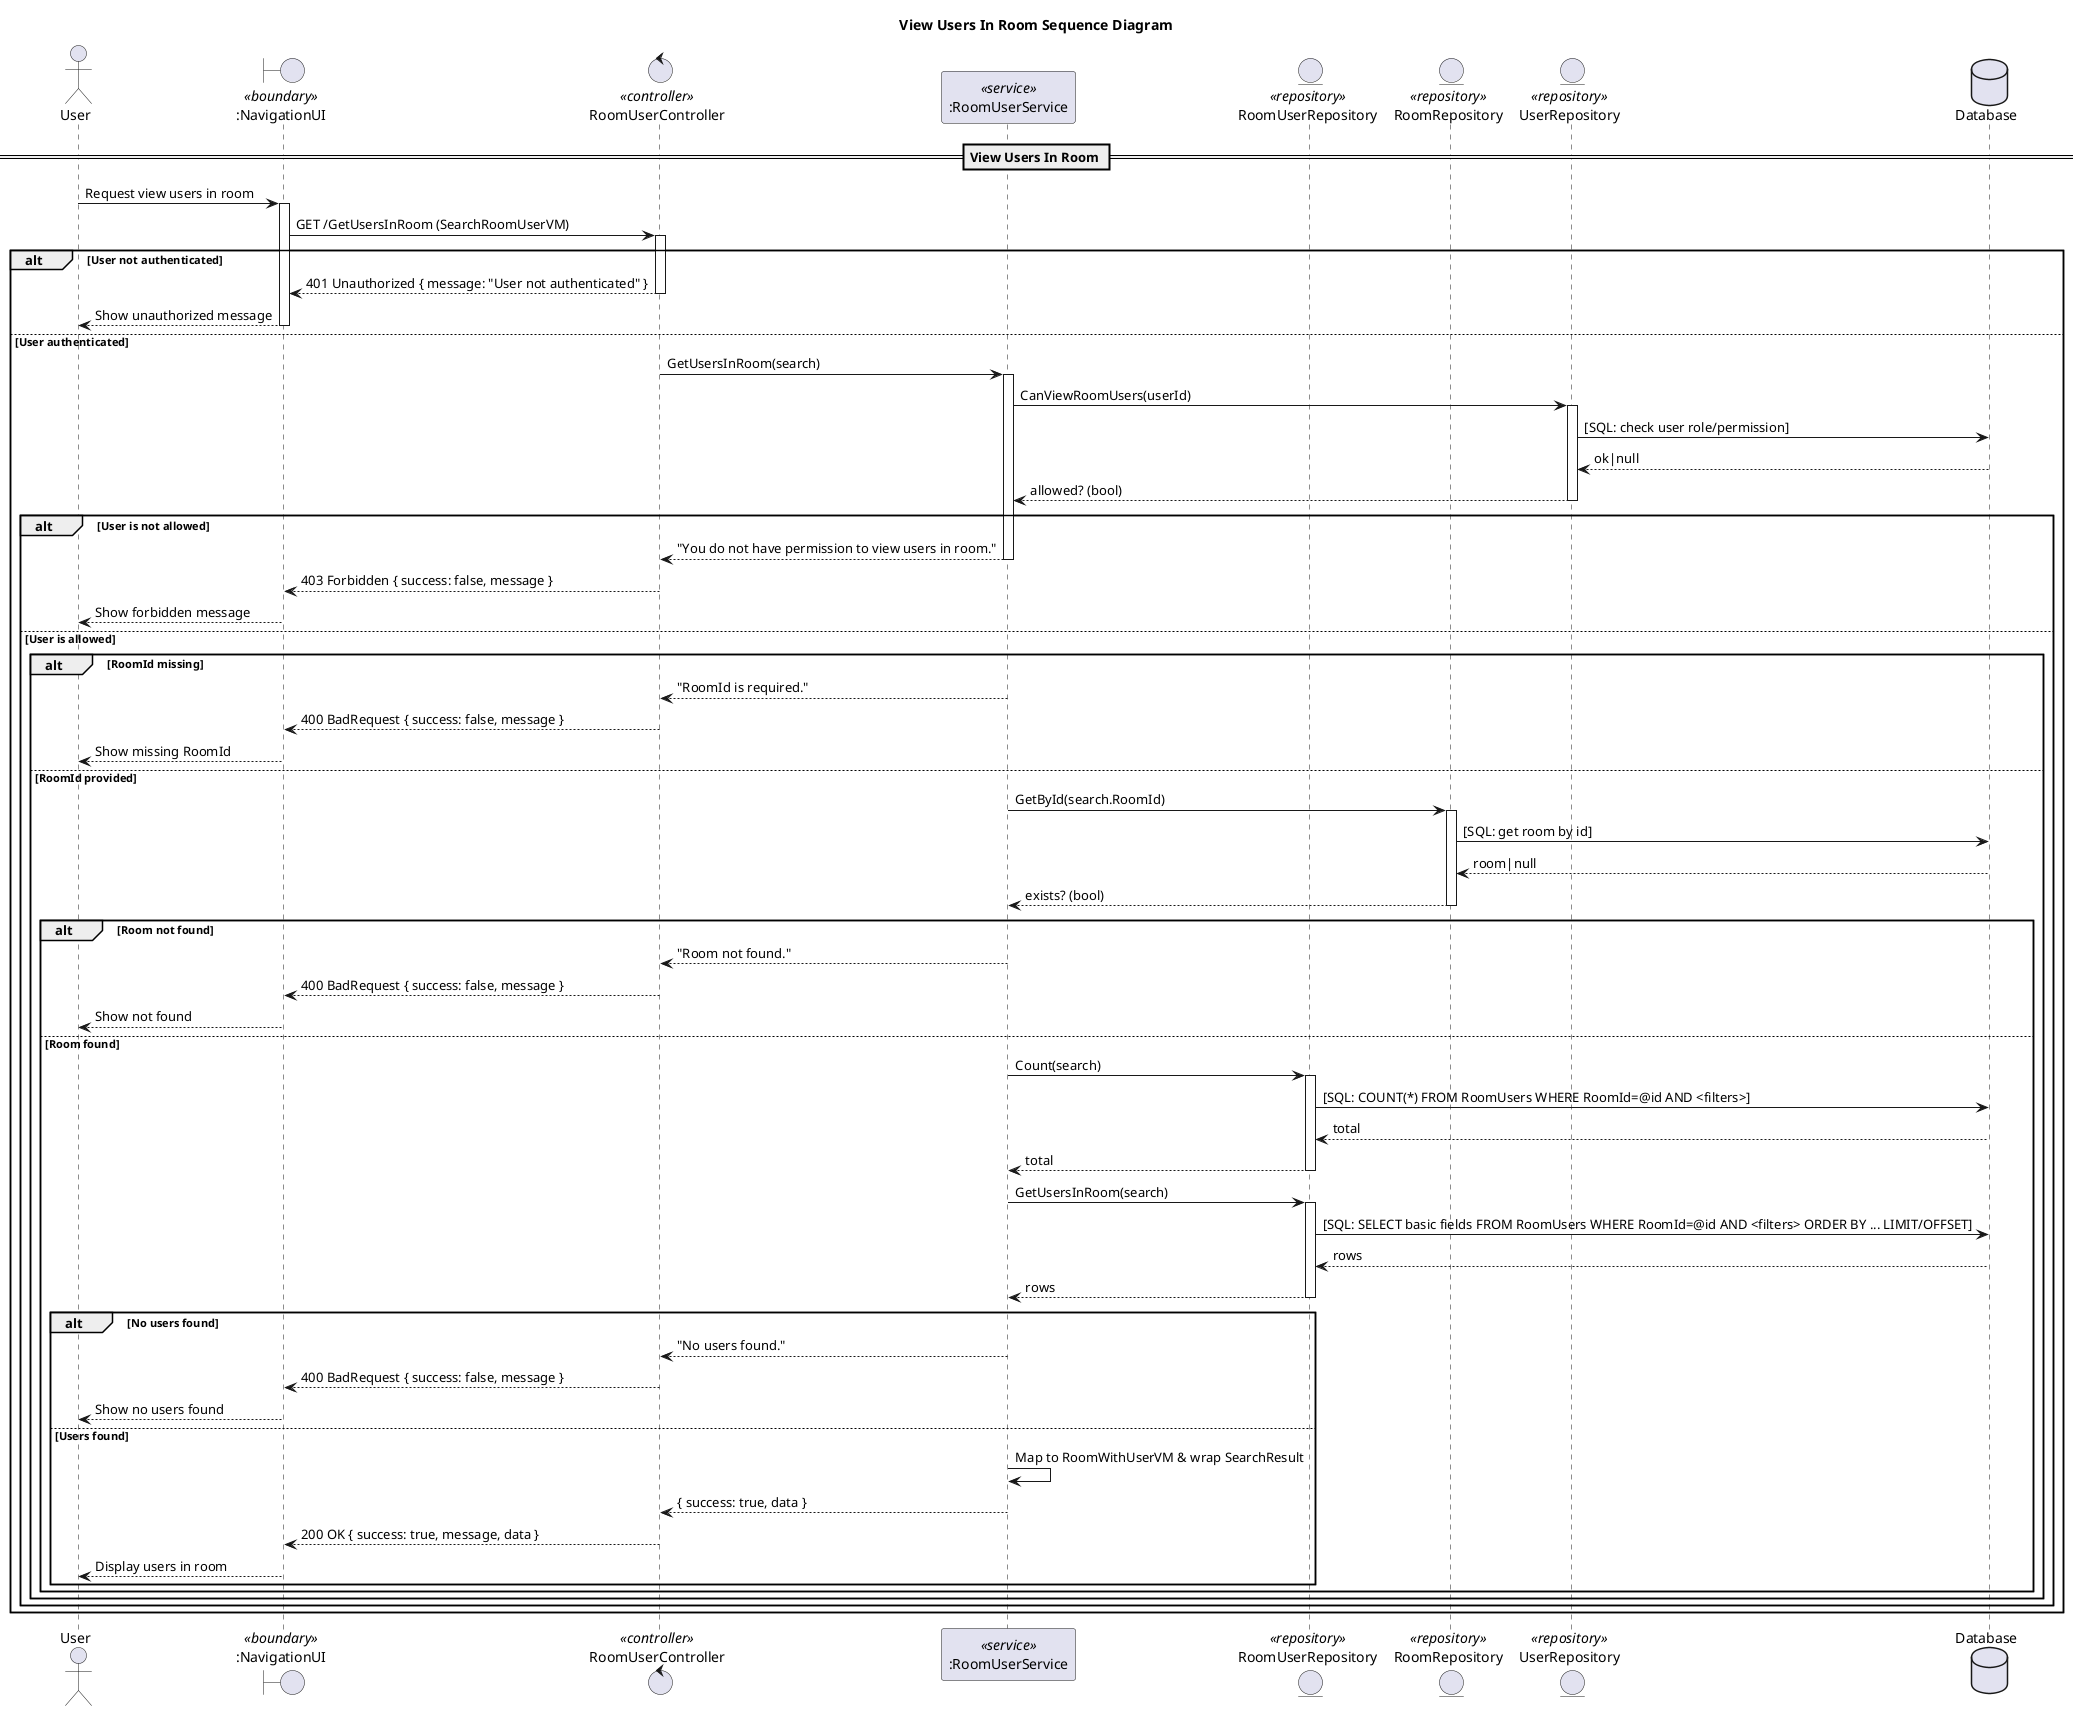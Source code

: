 @startuml
title View Users In Room Sequence Diagram 

actor "User" as Client
boundary ":NavigationUI" as UI <<boundary>>
control "RoomUserController" as Controller <<controller>>
participant ":RoomUserService" as Service <<service>>

entity "RoomUserRepository" as RoomUserRepo <<repository>>
entity "RoomRepository" as RoomRepo <<repository>>
entity "UserRepository" as UserRepo <<repository>>

database "Database" as DB

== View Users In Room ==

Client -> UI: Request view users in room
activate UI
UI -> Controller: GET /GetUsersInRoom (SearchRoomUserVM)
activate Controller

alt User not authenticated
  Controller --> UI: 401 Unauthorized { message: "User not authenticated" }
  deactivate Controller
  UI --> Client: Show unauthorized message
  deactivate UI
else User authenticated
  Controller -> Service: GetUsersInRoom(search)
  activate Service

  '--- Authorization (quick check) ---
  Service -> UserRepo: CanViewRoomUsers(userId)
  activate UserRepo
  UserRepo -> DB: [SQL: check user role/permission]
  DB --> UserRepo: ok|null
  UserRepo --> Service: allowed? (bool)
  deactivate UserRepo

  alt User is not allowed
    Service --> Controller: "You do not have permission to view users in room."
    deactivate Service
    Controller --> UI: 403 Forbidden { success: false, message }
    deactivate Controller
    UI --> Client: Show forbidden message
    deactivate UI
  else User is allowed
    '--- Validate RoomId ---
    alt RoomId missing
      Service --> Controller: "RoomId is required."
      deactivate Service
      Controller --> UI: 400 BadRequest { success: false, message }
      deactivate Controller
      UI --> Client: Show missing RoomId
      deactivate UI
    else RoomId provided
      '--- Ensure room exists (optional) ---
      Service -> RoomRepo: GetById(search.RoomId)
      activate RoomRepo
      RoomRepo -> DB: [SQL: get room by id]
      DB --> RoomRepo: room|null
      RoomRepo --> Service: exists? (bool)
      deactivate RoomRepo

      alt Room not found
        Service --> Controller: "Room not found."
        deactivate Service
        Controller --> UI: 400 BadRequest { success: false, message }
        deactivate Controller
        UI --> Client: Show not found
        deactivate UI
      else Room found
        '--- Count total users in room (with filters) ---
        Service -> RoomUserRepo: Count(search)
        activate RoomUserRepo
        RoomUserRepo -> DB: [SQL: COUNT(*) FROM RoomUsers WHERE RoomId=@id AND <filters>]
        DB --> RoomUserRepo: total
        RoomUserRepo --> Service: total
        deactivate RoomUserRepo

        '--- Get paged users in room ---
        Service -> RoomUserRepo: GetUsersInRoom(search)
        activate RoomUserRepo
        RoomUserRepo -> DB: [SQL: SELECT basic fields FROM RoomUsers WHERE RoomId=@id AND <filters> ORDER BY ... LIMIT/OFFSET]
        DB --> RoomUserRepo: rows
        RoomUserRepo --> Service: rows
        deactivate RoomUserRepo

        alt No users found
          Service --> Controller: "No users found."
          deactivate Service
          Controller --> UI: 400 BadRequest { success: false, message }
          deactivate Controller
          UI --> Client: Show no users found
          deactivate UI
        else Users found
          Service -> Service: Map to RoomWithUserVM & wrap SearchResult
          Service --> Controller: { success: true, data }
          deactivate Service
          Controller --> UI: 200 OK { success: true, message, data }
          deactivate Controller
          UI --> Client: Display users in room
          deactivate UI
        end alt
      end alt
    end alt
  end alt
end alt
@enduml
